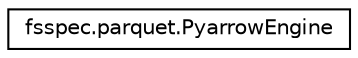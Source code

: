 digraph "Graphical Class Hierarchy"
{
 // LATEX_PDF_SIZE
  edge [fontname="Helvetica",fontsize="10",labelfontname="Helvetica",labelfontsize="10"];
  node [fontname="Helvetica",fontsize="10",shape=record];
  rankdir="LR";
  Node0 [label="fsspec.parquet.PyarrowEngine",height=0.2,width=0.4,color="black", fillcolor="white", style="filled",URL="$classfsspec_1_1parquet_1_1PyarrowEngine.html",tooltip=" "];
}
